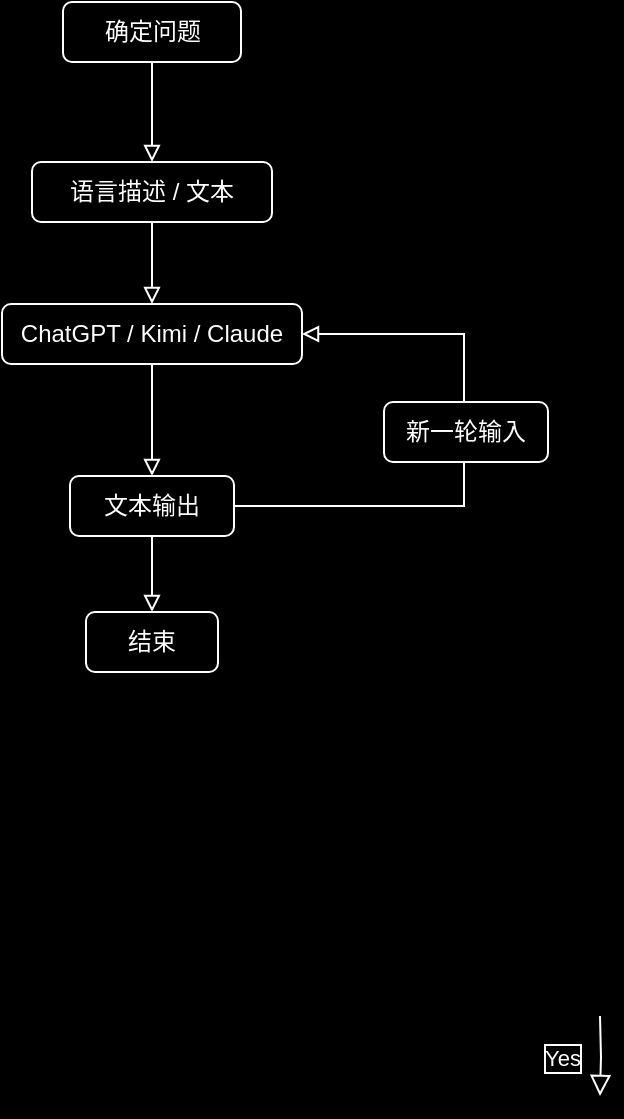 <mxfile version="24.3.1" type="github">
  <diagram id="C5RBs43oDa-KdzZeNtuy" name="Page-1">
    <mxGraphModel dx="423" dy="546" grid="0" gridSize="10" guides="1" tooltips="1" connect="1" arrows="1" fold="1" page="0" pageScale="1" pageWidth="827" pageHeight="1169" background="#000000" math="0" shadow="0">
      <root>
        <mxCell id="WIyWlLk6GJQsqaUBKTNV-0" />
        <mxCell id="WIyWlLk6GJQsqaUBKTNV-1" parent="WIyWlLk6GJQsqaUBKTNV-0" />
        <mxCell id="WIyWlLk6GJQsqaUBKTNV-4" value="Yes" style="rounded=0;html=1;jettySize=auto;orthogonalLoop=1;fontSize=11;endArrow=block;endFill=0;endSize=8;strokeWidth=1;shadow=0;labelBackgroundColor=#000000;edgeStyle=orthogonalEdgeStyle;strokeColor=#FFFFFF;fontColor=#FFFFFF;labelBorderColor=#FFFFFF;" parent="WIyWlLk6GJQsqaUBKTNV-1" edge="1">
          <mxGeometry y="20" relative="1" as="geometry">
            <mxPoint as="offset" />
            <mxPoint x="761" y="593" as="sourcePoint" />
            <mxPoint x="761" y="633" as="targetPoint" />
          </mxGeometry>
        </mxCell>
        <mxCell id="Ld5HJ-N-US03cM2HVp6S-0" value="确定问题" style="rounded=1;whiteSpace=wrap;html=1;fillColor=#000000;strokeColor=#FFFFFF;fontColor=#FFFFFF;" vertex="1" parent="WIyWlLk6GJQsqaUBKTNV-1">
          <mxGeometry x="492.5" y="86" width="89" height="30" as="geometry" />
        </mxCell>
        <mxCell id="Ld5HJ-N-US03cM2HVp6S-1" value="" style="endArrow=block;html=1;rounded=0;strokeColor=#FFFFFF;endFill=0;exitX=0.5;exitY=1;exitDx=0;exitDy=0;entryX=0.5;entryY=0;entryDx=0;entryDy=0;" edge="1" parent="WIyWlLk6GJQsqaUBKTNV-1" source="Ld5HJ-N-US03cM2HVp6S-0" target="Ld5HJ-N-US03cM2HVp6S-2">
          <mxGeometry width="50" height="50" relative="1" as="geometry">
            <mxPoint x="652" y="105" as="sourcePoint" />
            <mxPoint x="633" y="175" as="targetPoint" />
          </mxGeometry>
        </mxCell>
        <mxCell id="Ld5HJ-N-US03cM2HVp6S-2" value="语言描述 / 文本" style="rounded=1;whiteSpace=wrap;html=1;fillColor=#000000;strokeColor=#FFFFFF;fontColor=#FFFFFF;" vertex="1" parent="WIyWlLk6GJQsqaUBKTNV-1">
          <mxGeometry x="477" y="166" width="120" height="30" as="geometry" />
        </mxCell>
        <mxCell id="Ld5HJ-N-US03cM2HVp6S-3" value="ChatGPT / Kimi / Claude" style="rounded=1;whiteSpace=wrap;html=1;fillColor=#000000;strokeColor=#FFFFFF;fontColor=#FFFFFF;" vertex="1" parent="WIyWlLk6GJQsqaUBKTNV-1">
          <mxGeometry x="462" y="237" width="150" height="30" as="geometry" />
        </mxCell>
        <mxCell id="Ld5HJ-N-US03cM2HVp6S-4" value="文本输出" style="rounded=1;whiteSpace=wrap;html=1;fillColor=#000000;strokeColor=#FFFFFF;fontColor=#FFFFFF;" vertex="1" parent="WIyWlLk6GJQsqaUBKTNV-1">
          <mxGeometry x="496" y="323" width="82" height="30" as="geometry" />
        </mxCell>
        <mxCell id="Ld5HJ-N-US03cM2HVp6S-5" value="结束" style="rounded=1;whiteSpace=wrap;html=1;fillColor=#000000;strokeColor=#FFFFFF;fontColor=#FFFFFF;" vertex="1" parent="WIyWlLk6GJQsqaUBKTNV-1">
          <mxGeometry x="504" y="391" width="66" height="30" as="geometry" />
        </mxCell>
        <mxCell id="Ld5HJ-N-US03cM2HVp6S-6" value="" style="endArrow=block;html=1;rounded=0;strokeColor=#FFFFFF;endFill=0;exitX=0.5;exitY=1;exitDx=0;exitDy=0;entryX=0.5;entryY=0;entryDx=0;entryDy=0;" edge="1" parent="WIyWlLk6GJQsqaUBKTNV-1" source="Ld5HJ-N-US03cM2HVp6S-2" target="Ld5HJ-N-US03cM2HVp6S-3">
          <mxGeometry width="50" height="50" relative="1" as="geometry">
            <mxPoint x="706" y="77" as="sourcePoint" />
            <mxPoint x="687" y="147" as="targetPoint" />
          </mxGeometry>
        </mxCell>
        <mxCell id="Ld5HJ-N-US03cM2HVp6S-7" value="" style="endArrow=block;html=1;rounded=0;strokeColor=#FFFFFF;endFill=0;exitX=0.5;exitY=1;exitDx=0;exitDy=0;entryX=0.5;entryY=0;entryDx=0;entryDy=0;" edge="1" parent="WIyWlLk6GJQsqaUBKTNV-1" source="Ld5HJ-N-US03cM2HVp6S-3" target="Ld5HJ-N-US03cM2HVp6S-4">
          <mxGeometry width="50" height="50" relative="1" as="geometry">
            <mxPoint x="716" y="87" as="sourcePoint" />
            <mxPoint x="697" y="157" as="targetPoint" />
          </mxGeometry>
        </mxCell>
        <mxCell id="Ld5HJ-N-US03cM2HVp6S-8" value="" style="endArrow=block;html=1;rounded=0;strokeColor=#FFFFFF;endFill=0;exitX=0.5;exitY=1;exitDx=0;exitDy=0;entryX=0.5;entryY=0;entryDx=0;entryDy=0;" edge="1" parent="WIyWlLk6GJQsqaUBKTNV-1" source="Ld5HJ-N-US03cM2HVp6S-4" target="Ld5HJ-N-US03cM2HVp6S-5">
          <mxGeometry width="50" height="50" relative="1" as="geometry">
            <mxPoint x="726" y="107" as="sourcePoint" />
            <mxPoint x="707" y="177" as="targetPoint" />
          </mxGeometry>
        </mxCell>
        <mxCell id="Ld5HJ-N-US03cM2HVp6S-10" value="" style="edgeStyle=elbowEdgeStyle;elbow=horizontal;endArrow=block;html=1;curved=0;rounded=0;endSize=6;startSize=6;strokeColor=#FFFFFF;endFill=0;exitX=1;exitY=0.5;exitDx=0;exitDy=0;entryX=1;entryY=0.5;entryDx=0;entryDy=0;" edge="1" parent="WIyWlLk6GJQsqaUBKTNV-1" source="Ld5HJ-N-US03cM2HVp6S-4" target="Ld5HJ-N-US03cM2HVp6S-3">
          <mxGeometry width="50" height="50" relative="1" as="geometry">
            <mxPoint x="604" y="327" as="sourcePoint" />
            <mxPoint x="654" y="277" as="targetPoint" />
            <Array as="points">
              <mxPoint x="693" y="294" />
            </Array>
          </mxGeometry>
        </mxCell>
        <mxCell id="Ld5HJ-N-US03cM2HVp6S-11" value="新一轮输入" style="rounded=1;whiteSpace=wrap;html=1;fillColor=#000000;strokeColor=#FFFFFF;fontColor=#FFFFFF;" vertex="1" parent="WIyWlLk6GJQsqaUBKTNV-1">
          <mxGeometry x="653" y="286" width="82" height="30" as="geometry" />
        </mxCell>
      </root>
    </mxGraphModel>
  </diagram>
</mxfile>
